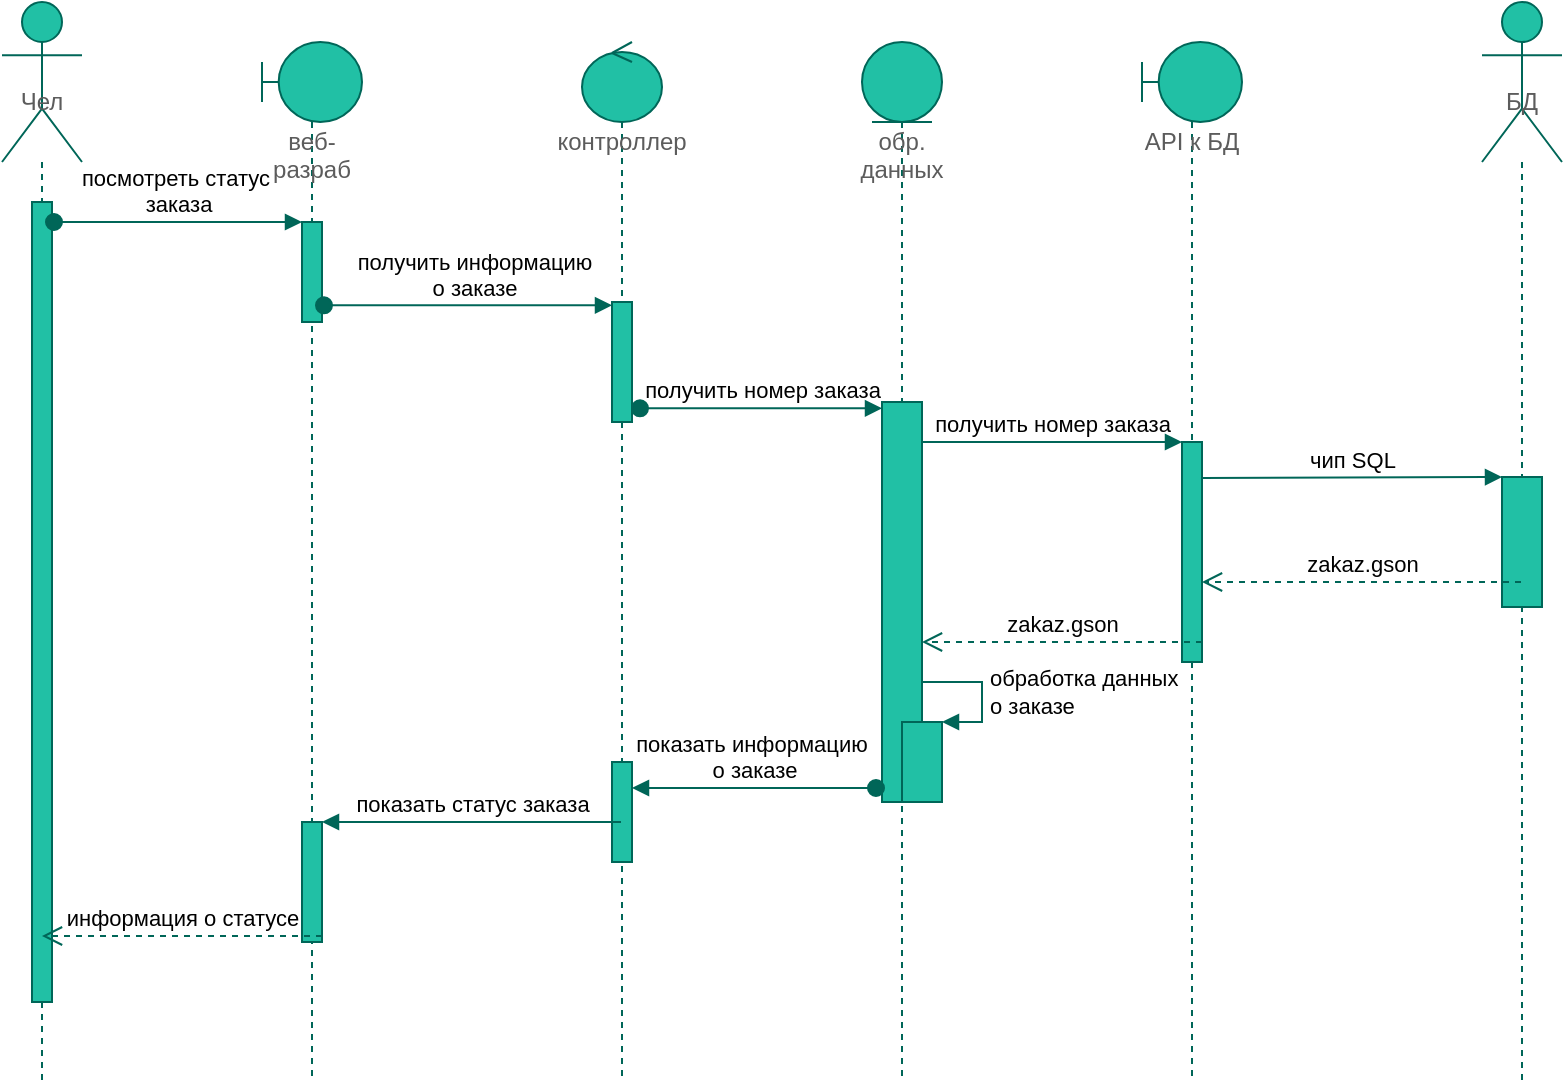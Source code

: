 <mxfile version="24.4.7" type="device">
  <diagram id="UtDS-pqKFvSAth1k4mXQ" name="Страница 1">
    <mxGraphModel dx="1400" dy="785" grid="1" gridSize="10" guides="1" tooltips="1" connect="1" arrows="1" fold="1" page="1" pageScale="1" pageWidth="827" pageHeight="1169" math="0" shadow="0">
      <root>
        <mxCell id="0" />
        <mxCell id="1" parent="0" />
        <mxCell id="oHOJdnwVx1oAC4jnLkdZ-1" value="Чел" style="shape=umlLifeline;participant=umlActor;perimeter=lifelinePerimeter;whiteSpace=wrap;html=1;container=1;collapsible=0;recursiveResize=0;verticalAlign=top;spacingTop=36;outlineConnect=0;size=80;labelBackgroundColor=none;fillColor=#21C0A5;strokeColor=#006658;fontColor=#5C5C5C;" parent="1" vertex="1">
          <mxGeometry x="20" y="60" width="40" height="540" as="geometry" />
        </mxCell>
        <mxCell id="oHOJdnwVx1oAC4jnLkdZ-10" value="" style="html=1;points=[];perimeter=orthogonalPerimeter;labelBackgroundColor=none;fillColor=#21C0A5;strokeColor=#006658;fontColor=#5C5C5C;" parent="oHOJdnwVx1oAC4jnLkdZ-1" vertex="1">
          <mxGeometry x="15" y="100" width="10" height="400" as="geometry" />
        </mxCell>
        <mxCell id="oHOJdnwVx1oAC4jnLkdZ-2" value="веб-разраб" style="shape=umlLifeline;participant=umlBoundary;perimeter=lifelinePerimeter;whiteSpace=wrap;html=1;container=1;collapsible=0;recursiveResize=0;verticalAlign=top;spacingTop=36;outlineConnect=0;labelBackgroundColor=none;fillColor=#21C0A5;strokeColor=#006658;fontColor=#5C5C5C;" parent="1" vertex="1">
          <mxGeometry x="150" y="80" width="50" height="520" as="geometry" />
        </mxCell>
        <mxCell id="oHOJdnwVx1oAC4jnLkdZ-11" value="" style="html=1;points=[];perimeter=orthogonalPerimeter;labelBackgroundColor=none;fillColor=#21C0A5;strokeColor=#006658;fontColor=#5C5C5C;" parent="oHOJdnwVx1oAC4jnLkdZ-2" vertex="1">
          <mxGeometry x="20" y="90" width="10" height="50" as="geometry" />
        </mxCell>
        <mxCell id="oHOJdnwVx1oAC4jnLkdZ-34" value="" style="html=1;points=[];perimeter=orthogonalPerimeter;labelBackgroundColor=none;fillColor=#21C0A5;strokeColor=#006658;fontColor=#5C5C5C;" parent="oHOJdnwVx1oAC4jnLkdZ-2" vertex="1">
          <mxGeometry x="20" y="390" width="10" height="60" as="geometry" />
        </mxCell>
        <mxCell id="oHOJdnwVx1oAC4jnLkdZ-3" value="контроллер" style="shape=umlLifeline;participant=umlControl;perimeter=lifelinePerimeter;whiteSpace=wrap;html=1;container=1;collapsible=0;recursiveResize=0;verticalAlign=top;spacingTop=36;outlineConnect=0;labelBackgroundColor=none;fillColor=#21C0A5;strokeColor=#006658;fontColor=#5C5C5C;" parent="1" vertex="1">
          <mxGeometry x="310" y="80" width="40" height="520" as="geometry" />
        </mxCell>
        <mxCell id="oHOJdnwVx1oAC4jnLkdZ-13" value="" style="html=1;points=[];perimeter=orthogonalPerimeter;labelBackgroundColor=none;fillColor=#21C0A5;strokeColor=#006658;fontColor=#5C5C5C;" parent="oHOJdnwVx1oAC4jnLkdZ-3" vertex="1">
          <mxGeometry x="15" y="130" width="10" height="60" as="geometry" />
        </mxCell>
        <mxCell id="oHOJdnwVx1oAC4jnLkdZ-32" value="" style="html=1;points=[];perimeter=orthogonalPerimeter;labelBackgroundColor=none;fillColor=#21C0A5;strokeColor=#006658;fontColor=#5C5C5C;" parent="oHOJdnwVx1oAC4jnLkdZ-3" vertex="1">
          <mxGeometry x="15" y="360" width="10" height="50" as="geometry" />
        </mxCell>
        <mxCell id="oHOJdnwVx1oAC4jnLkdZ-4" value="API к БД" style="shape=umlLifeline;participant=umlBoundary;perimeter=lifelinePerimeter;whiteSpace=wrap;html=1;container=1;collapsible=0;recursiveResize=0;verticalAlign=top;spacingTop=36;outlineConnect=0;labelBackgroundColor=none;fillColor=#21C0A5;strokeColor=#006658;fontColor=#5C5C5C;" parent="1" vertex="1">
          <mxGeometry x="590" y="80" width="50" height="520" as="geometry" />
        </mxCell>
        <mxCell id="oHOJdnwVx1oAC4jnLkdZ-20" value="" style="html=1;points=[];perimeter=orthogonalPerimeter;labelBackgroundColor=none;fillColor=#21C0A5;strokeColor=#006658;fontColor=#5C5C5C;" parent="oHOJdnwVx1oAC4jnLkdZ-4" vertex="1">
          <mxGeometry x="20" y="200" width="10" height="110" as="geometry" />
        </mxCell>
        <mxCell id="oHOJdnwVx1oAC4jnLkdZ-5" value="обр. данных" style="shape=umlLifeline;participant=umlEntity;perimeter=lifelinePerimeter;whiteSpace=wrap;html=1;container=1;collapsible=0;recursiveResize=0;verticalAlign=top;spacingTop=36;outlineConnect=0;labelBackgroundColor=none;fillColor=#21C0A5;strokeColor=#006658;fontColor=#5C5C5C;" parent="1" vertex="1">
          <mxGeometry x="450" y="80" width="40" height="520" as="geometry" />
        </mxCell>
        <mxCell id="oHOJdnwVx1oAC4jnLkdZ-15" value="" style="html=1;points=[];perimeter=orthogonalPerimeter;labelBackgroundColor=none;fillColor=#21C0A5;strokeColor=#006658;fontColor=#5C5C5C;" parent="oHOJdnwVx1oAC4jnLkdZ-5" vertex="1">
          <mxGeometry x="10" y="180" width="20" height="200" as="geometry" />
        </mxCell>
        <mxCell id="oHOJdnwVx1oAC4jnLkdZ-31" value="обработка данных&lt;br&gt;о заказе" style="edgeStyle=orthogonalEdgeStyle;html=1;align=left;spacingLeft=2;endArrow=block;rounded=0;entryX=1;entryY=0;labelBackgroundColor=none;strokeColor=#006658;fontColor=default;" parent="oHOJdnwVx1oAC4jnLkdZ-5" target="oHOJdnwVx1oAC4jnLkdZ-30" edge="1">
          <mxGeometry relative="1" as="geometry">
            <mxPoint x="30" y="320" as="sourcePoint" />
            <Array as="points">
              <mxPoint x="60" y="320" />
              <mxPoint x="60" y="340" />
            </Array>
          </mxGeometry>
        </mxCell>
        <mxCell id="oHOJdnwVx1oAC4jnLkdZ-30" value="" style="html=1;points=[];perimeter=orthogonalPerimeter;labelBackgroundColor=none;fillColor=#21C0A5;strokeColor=#006658;fontColor=#5C5C5C;" parent="oHOJdnwVx1oAC4jnLkdZ-5" vertex="1">
          <mxGeometry x="20" y="340" width="20" height="40" as="geometry" />
        </mxCell>
        <mxCell id="oHOJdnwVx1oAC4jnLkdZ-6" value="БД" style="shape=umlLifeline;participant=umlActor;perimeter=lifelinePerimeter;whiteSpace=wrap;html=1;container=1;collapsible=0;recursiveResize=0;verticalAlign=top;spacingTop=36;outlineConnect=0;size=80;labelBackgroundColor=none;fillColor=#21C0A5;strokeColor=#006658;fontColor=#5C5C5C;" parent="1" vertex="1">
          <mxGeometry x="760" y="60" width="40" height="540" as="geometry" />
        </mxCell>
        <mxCell id="oHOJdnwVx1oAC4jnLkdZ-24" value="" style="html=1;points=[];perimeter=orthogonalPerimeter;labelBackgroundColor=none;fillColor=#21C0A5;strokeColor=#006658;fontColor=#5C5C5C;" parent="oHOJdnwVx1oAC4jnLkdZ-6" vertex="1">
          <mxGeometry x="10" y="237.5" width="20" height="65" as="geometry" />
        </mxCell>
        <mxCell id="oHOJdnwVx1oAC4jnLkdZ-12" value="посмотреть статус&amp;nbsp;&lt;br&gt;заказа" style="html=1;verticalAlign=bottom;startArrow=oval;endArrow=block;startSize=8;rounded=0;exitX=1.1;exitY=0.025;exitDx=0;exitDy=0;exitPerimeter=0;labelBackgroundColor=none;strokeColor=#006658;fontColor=default;" parent="1" source="oHOJdnwVx1oAC4jnLkdZ-10" target="oHOJdnwVx1oAC4jnLkdZ-11" edge="1">
          <mxGeometry relative="1" as="geometry">
            <mxPoint x="140" y="190" as="sourcePoint" />
          </mxGeometry>
        </mxCell>
        <mxCell id="oHOJdnwVx1oAC4jnLkdZ-14" value="получить информацию&lt;br&gt;о заказе" style="html=1;verticalAlign=bottom;startArrow=oval;endArrow=block;startSize=8;rounded=0;exitX=1.1;exitY=0.833;exitDx=0;exitDy=0;exitPerimeter=0;labelBackgroundColor=none;strokeColor=#006658;fontColor=default;" parent="1" source="oHOJdnwVx1oAC4jnLkdZ-11" target="oHOJdnwVx1oAC4jnLkdZ-13" edge="1">
          <mxGeometry x="0.043" relative="1" as="geometry">
            <mxPoint x="280" y="210" as="sourcePoint" />
            <mxPoint as="offset" />
          </mxGeometry>
        </mxCell>
        <mxCell id="oHOJdnwVx1oAC4jnLkdZ-16" value="получить номер заказа" style="html=1;verticalAlign=bottom;startArrow=oval;endArrow=block;startSize=8;rounded=0;labelBackgroundColor=none;exitX=1.4;exitY=0.886;exitDx=0;exitDy=0;exitPerimeter=0;strokeColor=#006658;fontColor=default;" parent="1" source="oHOJdnwVx1oAC4jnLkdZ-13" target="oHOJdnwVx1oAC4jnLkdZ-15" edge="1">
          <mxGeometry relative="1" as="geometry">
            <mxPoint x="400" y="260" as="sourcePoint" />
          </mxGeometry>
        </mxCell>
        <mxCell id="oHOJdnwVx1oAC4jnLkdZ-22" value="zakaz.gson" style="html=1;verticalAlign=bottom;endArrow=open;dashed=1;endSize=8;rounded=0;labelBackgroundColor=none;exitX=1;exitY=0.909;exitDx=0;exitDy=0;exitPerimeter=0;strokeColor=#006658;fontColor=default;" parent="1" source="oHOJdnwVx1oAC4jnLkdZ-20" edge="1">
          <mxGeometry relative="1" as="geometry">
            <mxPoint x="480" y="380" as="targetPoint" />
          </mxGeometry>
        </mxCell>
        <mxCell id="oHOJdnwVx1oAC4jnLkdZ-21" value="получить номер заказа" style="html=1;verticalAlign=bottom;endArrow=block;entryX=0;entryY=0;rounded=0;labelBackgroundColor=none;strokeColor=#006658;fontColor=default;" parent="1" target="oHOJdnwVx1oAC4jnLkdZ-20" edge="1">
          <mxGeometry relative="1" as="geometry">
            <mxPoint x="480" y="280" as="sourcePoint" />
          </mxGeometry>
        </mxCell>
        <mxCell id="oHOJdnwVx1oAC4jnLkdZ-26" value="zakaz.gson" style="html=1;verticalAlign=bottom;endArrow=open;dashed=1;endSize=8;rounded=0;labelBackgroundColor=none;strokeColor=#006658;fontColor=default;" parent="1" source="oHOJdnwVx1oAC4jnLkdZ-6" edge="1">
          <mxGeometry relative="1" as="geometry">
            <mxPoint x="620" y="350" as="targetPoint" />
          </mxGeometry>
        </mxCell>
        <mxCell id="oHOJdnwVx1oAC4jnLkdZ-25" value="чип SQL" style="html=1;verticalAlign=bottom;endArrow=block;entryX=0;entryY=0;rounded=0;labelBackgroundColor=none;exitX=1;exitY=0.164;exitDx=0;exitDy=0;exitPerimeter=0;strokeColor=#006658;fontColor=default;" parent="1" source="oHOJdnwVx1oAC4jnLkdZ-20" target="oHOJdnwVx1oAC4jnLkdZ-24" edge="1">
          <mxGeometry relative="1" as="geometry">
            <mxPoint x="630" y="298" as="sourcePoint" />
          </mxGeometry>
        </mxCell>
        <mxCell id="oHOJdnwVx1oAC4jnLkdZ-33" value="показать информацию&amp;nbsp;&lt;br&gt;о заказе" style="html=1;verticalAlign=bottom;startArrow=oval;endArrow=block;startSize=8;rounded=0;labelBackgroundColor=none;exitX=-0.15;exitY=0.965;exitDx=0;exitDy=0;exitPerimeter=0;strokeColor=#006658;fontColor=default;" parent="1" source="oHOJdnwVx1oAC4jnLkdZ-15" target="oHOJdnwVx1oAC4jnLkdZ-32" edge="1">
          <mxGeometry relative="1" as="geometry">
            <mxPoint x="265" y="430" as="sourcePoint" />
          </mxGeometry>
        </mxCell>
        <mxCell id="oHOJdnwVx1oAC4jnLkdZ-35" value="показать статус заказа" style="html=1;verticalAlign=bottom;endArrow=block;entryX=1;entryY=0;rounded=0;labelBackgroundColor=none;strokeColor=#006658;fontColor=default;" parent="1" source="oHOJdnwVx1oAC4jnLkdZ-3" target="oHOJdnwVx1oAC4jnLkdZ-34" edge="1">
          <mxGeometry relative="1" as="geometry">
            <mxPoint x="240" y="470" as="sourcePoint" />
          </mxGeometry>
        </mxCell>
        <mxCell id="oHOJdnwVx1oAC4jnLkdZ-36" value="информация о статусе" style="html=1;verticalAlign=bottom;endArrow=open;dashed=1;endSize=8;exitX=1;exitY=0.95;rounded=0;labelBackgroundColor=none;strokeColor=#006658;fontColor=default;" parent="1" source="oHOJdnwVx1oAC4jnLkdZ-34" target="oHOJdnwVx1oAC4jnLkdZ-1" edge="1">
          <mxGeometry relative="1" as="geometry">
            <mxPoint x="240" y="527" as="targetPoint" />
          </mxGeometry>
        </mxCell>
      </root>
    </mxGraphModel>
  </diagram>
</mxfile>
